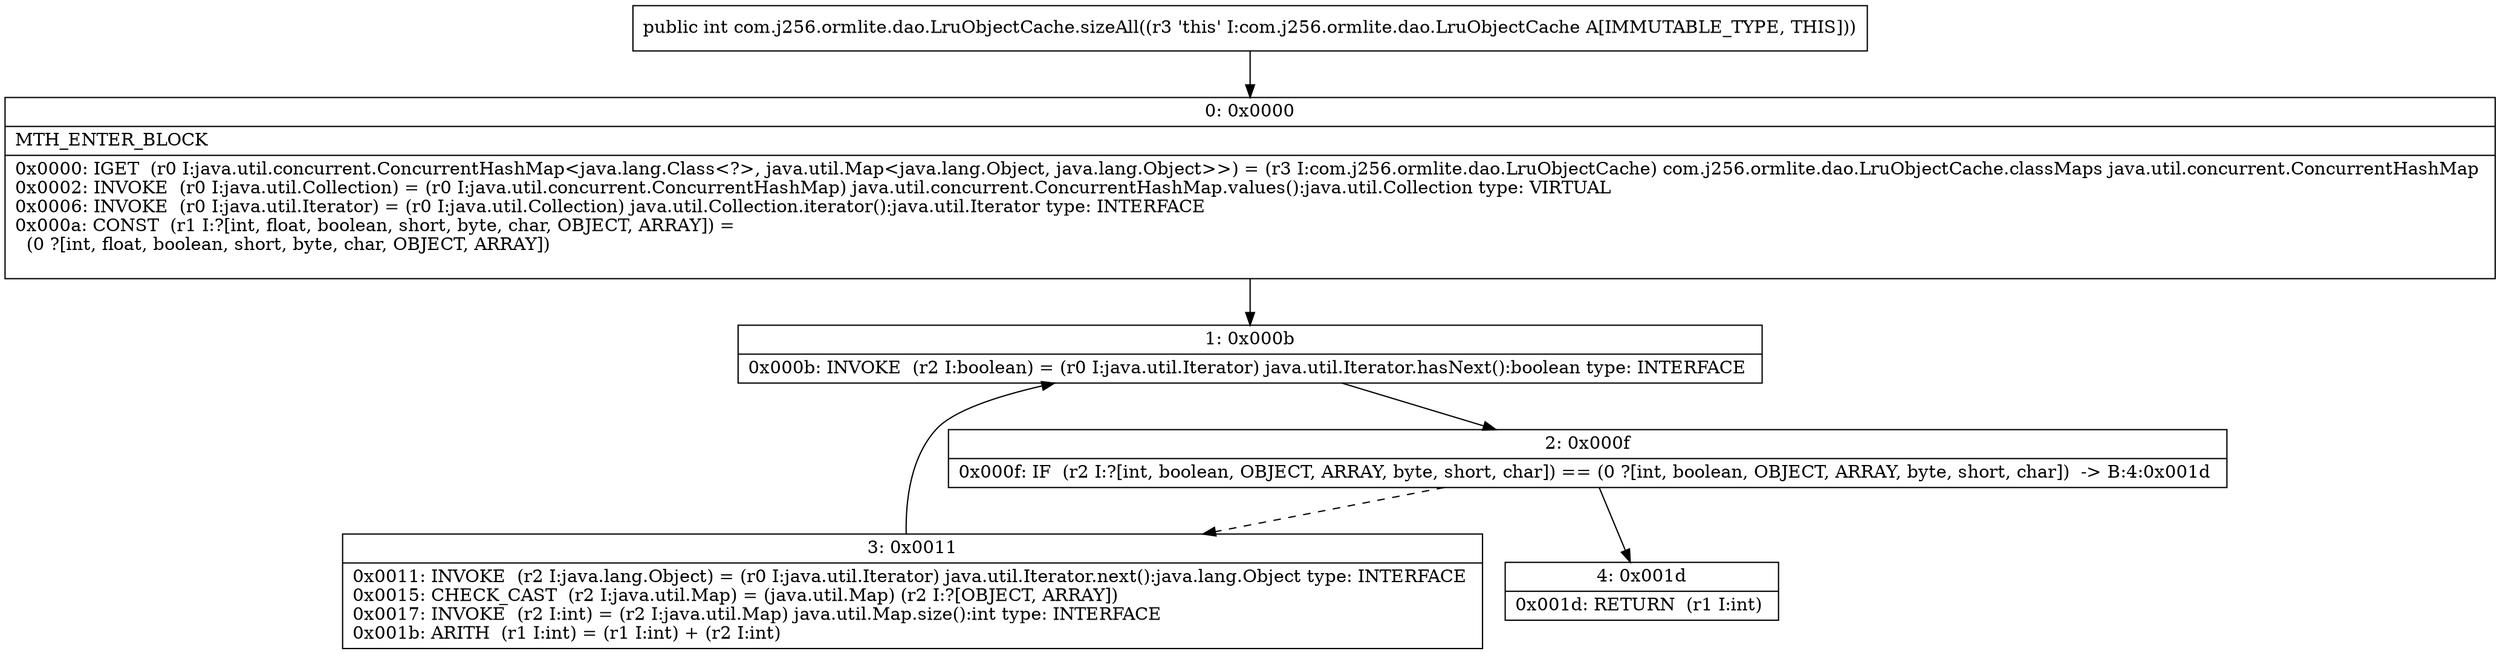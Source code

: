 digraph "CFG forcom.j256.ormlite.dao.LruObjectCache.sizeAll()I" {
Node_0 [shape=record,label="{0\:\ 0x0000|MTH_ENTER_BLOCK\l|0x0000: IGET  (r0 I:java.util.concurrent.ConcurrentHashMap\<java.lang.Class\<?\>, java.util.Map\<java.lang.Object, java.lang.Object\>\>) = (r3 I:com.j256.ormlite.dao.LruObjectCache) com.j256.ormlite.dao.LruObjectCache.classMaps java.util.concurrent.ConcurrentHashMap \l0x0002: INVOKE  (r0 I:java.util.Collection) = (r0 I:java.util.concurrent.ConcurrentHashMap) java.util.concurrent.ConcurrentHashMap.values():java.util.Collection type: VIRTUAL \l0x0006: INVOKE  (r0 I:java.util.Iterator) = (r0 I:java.util.Collection) java.util.Collection.iterator():java.util.Iterator type: INTERFACE \l0x000a: CONST  (r1 I:?[int, float, boolean, short, byte, char, OBJECT, ARRAY]) = \l  (0 ?[int, float, boolean, short, byte, char, OBJECT, ARRAY])\l \l}"];
Node_1 [shape=record,label="{1\:\ 0x000b|0x000b: INVOKE  (r2 I:boolean) = (r0 I:java.util.Iterator) java.util.Iterator.hasNext():boolean type: INTERFACE \l}"];
Node_2 [shape=record,label="{2\:\ 0x000f|0x000f: IF  (r2 I:?[int, boolean, OBJECT, ARRAY, byte, short, char]) == (0 ?[int, boolean, OBJECT, ARRAY, byte, short, char])  \-\> B:4:0x001d \l}"];
Node_3 [shape=record,label="{3\:\ 0x0011|0x0011: INVOKE  (r2 I:java.lang.Object) = (r0 I:java.util.Iterator) java.util.Iterator.next():java.lang.Object type: INTERFACE \l0x0015: CHECK_CAST  (r2 I:java.util.Map) = (java.util.Map) (r2 I:?[OBJECT, ARRAY]) \l0x0017: INVOKE  (r2 I:int) = (r2 I:java.util.Map) java.util.Map.size():int type: INTERFACE \l0x001b: ARITH  (r1 I:int) = (r1 I:int) + (r2 I:int) \l}"];
Node_4 [shape=record,label="{4\:\ 0x001d|0x001d: RETURN  (r1 I:int) \l}"];
MethodNode[shape=record,label="{public int com.j256.ormlite.dao.LruObjectCache.sizeAll((r3 'this' I:com.j256.ormlite.dao.LruObjectCache A[IMMUTABLE_TYPE, THIS])) }"];
MethodNode -> Node_0;
Node_0 -> Node_1;
Node_1 -> Node_2;
Node_2 -> Node_3[style=dashed];
Node_2 -> Node_4;
Node_3 -> Node_1;
}

